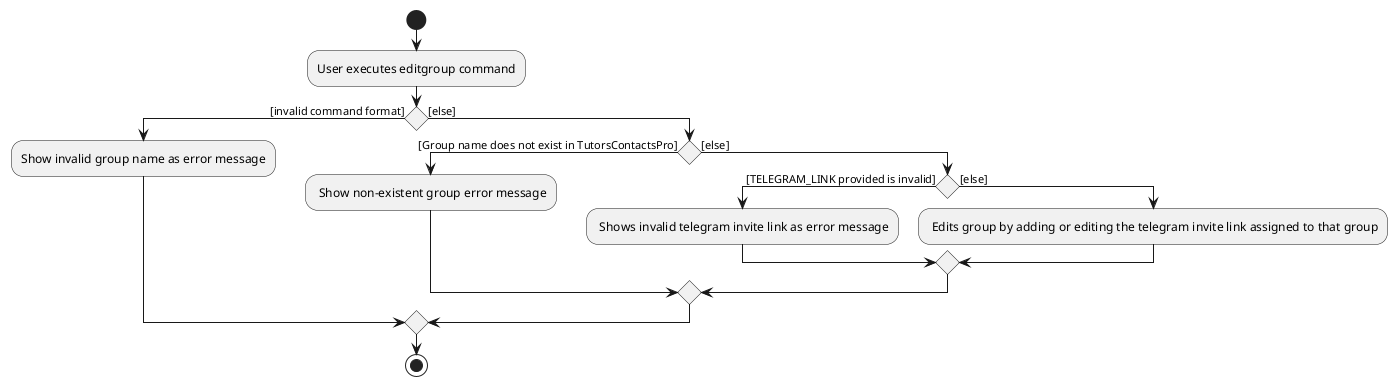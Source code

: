@startuml
start
:User executes editgroup command;


if () then ([invalid command format])
    :Show invalid group name as error message;

else ([else])
    if () then ([Group name does not exist in TutorsContactsPro])
    : Show non-existent group error message;
    else ([else])
        if () then ([TELEGRAM_LINK provided is invalid])
        : Shows invalid telegram invite link as error message;
        else([else])
            : Edits group by adding or editing the telegram invite link assigned to that group;
        endif
    endif
endif
stop
@enduml
